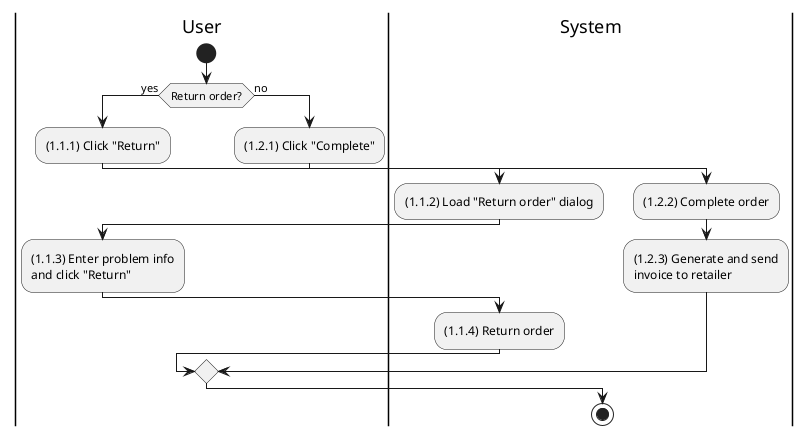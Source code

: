 @startuml sales-order-complete
|u|User
|s|System

|u|
start
if (Return order?) then (yes)
    |u|
    :(1.1.1) Click "Return";

    |s|
    :(1.1.2) Load "Return order" dialog;

    |u|
    :(1.1.3) Enter problem info\nand click "Return";

    |s|
    :(1.1.4) Return order;
else (no)
    |u|
    :(1.2.1) Click "Complete";

    |s|
    :(1.2.2) Complete order;
    :(1.2.3) Generate and send\ninvoice to retailer;
endif
stop
@enduml